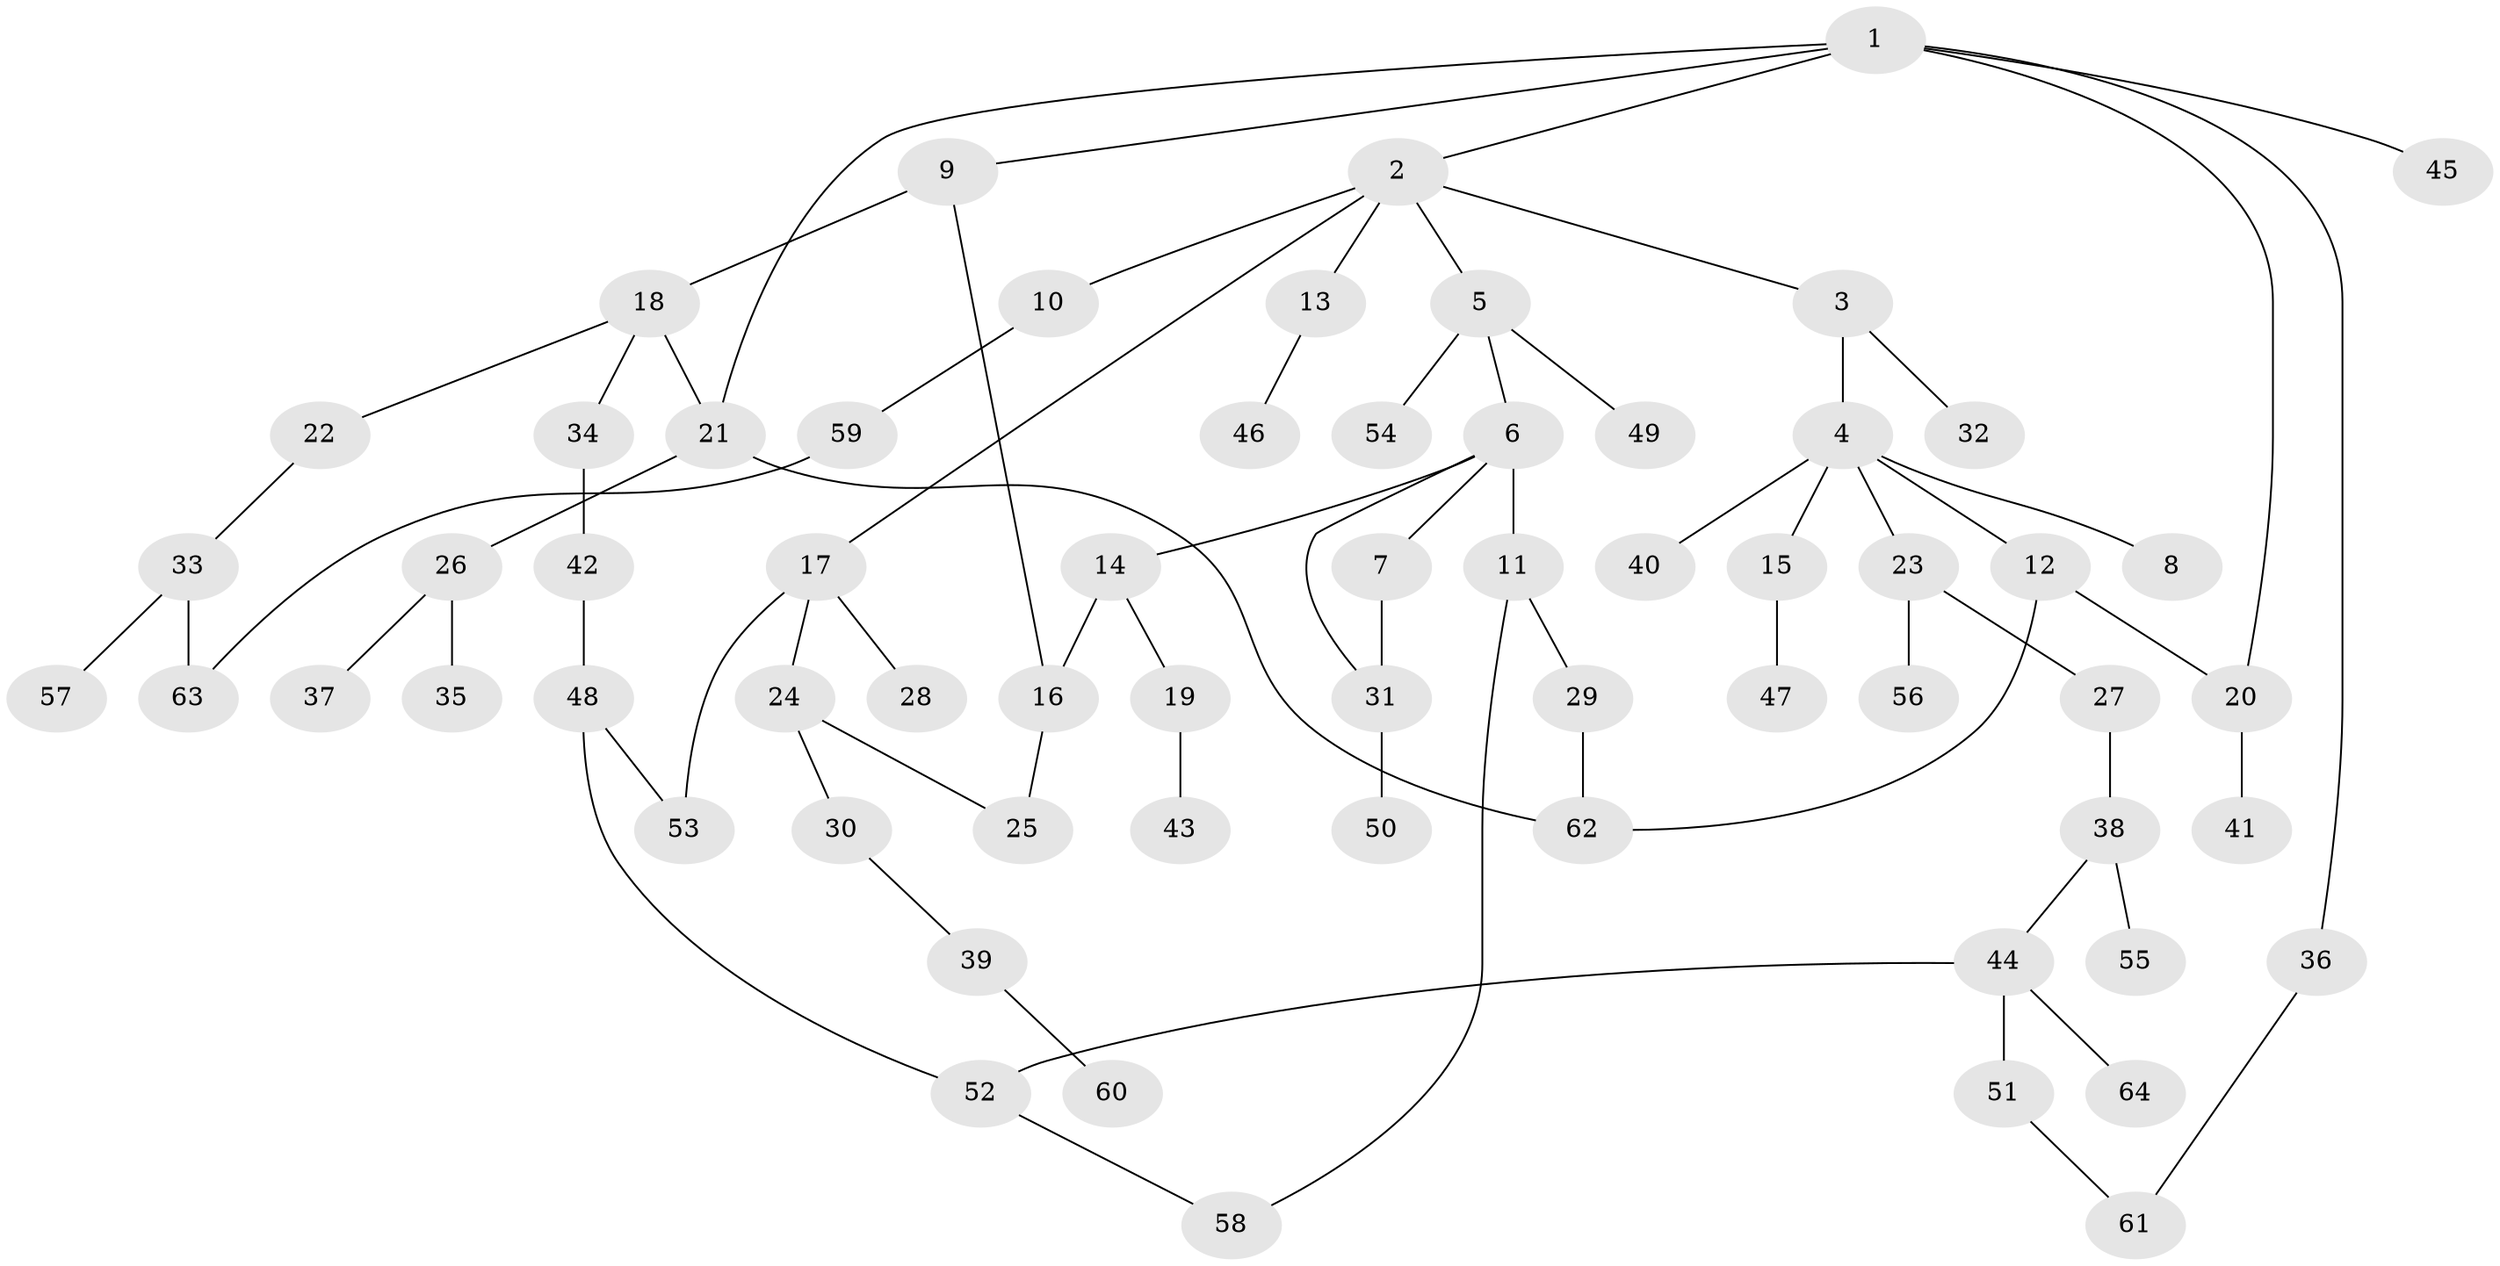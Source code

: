 // Generated by graph-tools (version 1.1) at 2025/25/03/09/25 03:25:25]
// undirected, 64 vertices, 75 edges
graph export_dot {
graph [start="1"]
  node [color=gray90,style=filled];
  1;
  2;
  3;
  4;
  5;
  6;
  7;
  8;
  9;
  10;
  11;
  12;
  13;
  14;
  15;
  16;
  17;
  18;
  19;
  20;
  21;
  22;
  23;
  24;
  25;
  26;
  27;
  28;
  29;
  30;
  31;
  32;
  33;
  34;
  35;
  36;
  37;
  38;
  39;
  40;
  41;
  42;
  43;
  44;
  45;
  46;
  47;
  48;
  49;
  50;
  51;
  52;
  53;
  54;
  55;
  56;
  57;
  58;
  59;
  60;
  61;
  62;
  63;
  64;
  1 -- 2;
  1 -- 9;
  1 -- 20;
  1 -- 36;
  1 -- 45;
  1 -- 21;
  2 -- 3;
  2 -- 5;
  2 -- 10;
  2 -- 13;
  2 -- 17;
  3 -- 4;
  3 -- 32;
  4 -- 8;
  4 -- 12;
  4 -- 15;
  4 -- 23;
  4 -- 40;
  5 -- 6;
  5 -- 49;
  5 -- 54;
  6 -- 7;
  6 -- 11;
  6 -- 14;
  6 -- 31;
  7 -- 31;
  9 -- 18;
  9 -- 16;
  10 -- 59;
  11 -- 29;
  11 -- 58;
  12 -- 62;
  12 -- 20;
  13 -- 46;
  14 -- 16;
  14 -- 19;
  15 -- 47;
  16 -- 25;
  17 -- 24;
  17 -- 28;
  17 -- 53;
  18 -- 21;
  18 -- 22;
  18 -- 34;
  19 -- 43;
  20 -- 41;
  21 -- 26;
  21 -- 62;
  22 -- 33;
  23 -- 27;
  23 -- 56;
  24 -- 25;
  24 -- 30;
  26 -- 35;
  26 -- 37;
  27 -- 38;
  29 -- 62;
  30 -- 39;
  31 -- 50;
  33 -- 57;
  33 -- 63;
  34 -- 42;
  36 -- 61;
  38 -- 44;
  38 -- 55;
  39 -- 60;
  42 -- 48;
  44 -- 51;
  44 -- 52;
  44 -- 64;
  48 -- 52;
  48 -- 53;
  51 -- 61;
  52 -- 58;
  59 -- 63;
}
